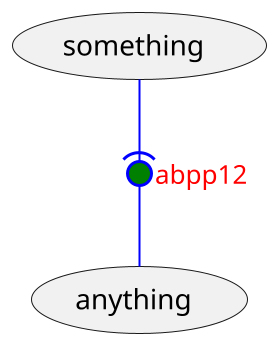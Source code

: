 {
  "sha1": "q2h6x4f0d6dh3ycmrnxtb1hplhf5jok",
  "insertion": {
    "when": "2024-06-04T17:28:42.011Z",
    "url": "https://forum.plantuml.net/13345/lollipop-overlaps-with-arrows-label",
    "user": "plantuml@gmail.com"
  }
}
@startuml
scale 2
skinparam arrowColor  #blue
skinparam arrowFontColor #red
skinparam arrowLollipopColor #green
(something) -(0- (anything) : abpp12
@enduml
